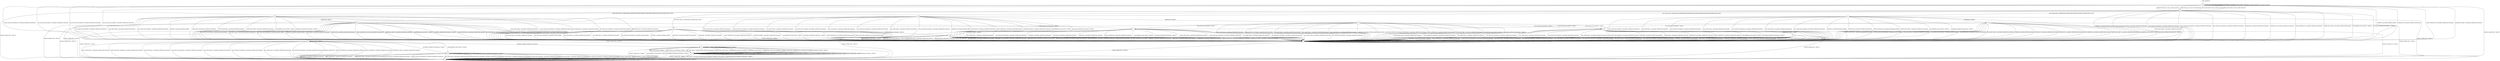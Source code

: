digraph g {
	graph [name=g];
	s0	[label=s0,
		shape=circle];
	s0 -> s0	[key=0,
		label="APPLICATION / Alert(FATAL,UNEXPECTED_MESSAGE)"];
	s0 -> s0	[key=1,
		label="Alert(WARNING,CLOSE_NOTIFY) / TIMEOUT"];
	s0 -> s0	[key=2,
		label="Alert(FATAL,UNEXPECTED_MESSAGE) / TIMEOUT"];
	s1	[label=s1,
		shape=circle];
	s0 -> s1	[key=0,
		label="ECDH_CLIENT_KEY_EXCHANGE / Alert(FATAL,UNEXPECTED_MESSAGE)"];
	s0 -> s1	[key=1,
		label="DH_CLIENT_KEY_EXCHANGE / Alert(FATAL,UNEXPECTED_MESSAGE)"];
	s0 -> s1	[key=2,
		label="PSK_CLIENT_KEY_EXCHANGE / Alert(FATAL,UNEXPECTED_MESSAGE)"];
	s0 -> s1	[key=3,
		label="RSA_CLIENT_KEY_EXCHANGE / Alert(FATAL,UNEXPECTED_MESSAGE)"];
	s0 -> s1	[key=4,
		label="FINISHED / Alert(FATAL,INTERNAL_ERROR)"];
	s0 -> s1	[key=5,
		label="CERTIFICATE / Alert(FATAL,UNEXPECTED_MESSAGE)"];
	s0 -> s1	[key=6,
		label="EMPTY_CERTIFICATE / Alert(FATAL,UNEXPECTED_MESSAGE)"];
	s0 -> s1	[key=7,
		label="CERTIFICATE_VERIFY / Alert(FATAL,UNEXPECTED_MESSAGE)"];
	s2	[label=s2,
		shape=circle];
	s0 -> s2	[key=0,
		label="ECDH_CLIENT_HELLO / HELLO_VERIFY_REQUEST"];
	s0 -> s2	[key=1,
		label="DH_CLIENT_HELLO / HELLO_VERIFY_REQUEST"];
	s0 -> s2	[key=2,
		label="PSK_CLIENT_HELLO / HELLO_VERIFY_REQUEST"];
	s0 -> s2	[key=3,
		label="RSA_CLIENT_HELLO / HELLO_VERIFY_REQUEST"];
	s4	[label=s4,
		shape=circle];
	s0 -> s4	[key=0,
		label="CHANGE_CIPHER_SPEC / TIMEOUT"];
	s1 -> s1	[key=0,
		label="ECDH_CLIENT_HELLO / TIMEOUT"];
	s1 -> s1	[key=1,
		label="ECDH_CLIENT_KEY_EXCHANGE / TIMEOUT"];
	s1 -> s1	[key=2,
		label="DH_CLIENT_HELLO / TIMEOUT"];
	s1 -> s1	[key=3,
		label="DH_CLIENT_KEY_EXCHANGE / TIMEOUT"];
	s1 -> s1	[key=4,
		label="PSK_CLIENT_HELLO / TIMEOUT"];
	s1 -> s1	[key=5,
		label="PSK_CLIENT_KEY_EXCHANGE / TIMEOUT"];
	s1 -> s1	[key=6,
		label="RSA_CLIENT_HELLO / TIMEOUT"];
	s1 -> s1	[key=7,
		label="RSA_CLIENT_KEY_EXCHANGE / TIMEOUT"];
	s1 -> s1	[key=8,
		label="FINISHED / TIMEOUT"];
	s1 -> s1	[key=9,
		label="APPLICATION / Alert(FATAL,UNEXPECTED_MESSAGE)"];
	s1 -> s1	[key=10,
		label="CERTIFICATE / TIMEOUT"];
	s1 -> s1	[key=11,
		label="EMPTY_CERTIFICATE / TIMEOUT"];
	s1 -> s1	[key=12,
		label="CERTIFICATE_VERIFY / TIMEOUT"];
	s1 -> s1	[key=13,
		label="Alert(WARNING,CLOSE_NOTIFY) / TIMEOUT"];
	s1 -> s1	[key=14,
		label="Alert(FATAL,UNEXPECTED_MESSAGE) / TIMEOUT"];
	s1 -> s4	[key=0,
		label="CHANGE_CIPHER_SPEC / TIMEOUT"];
	s2 -> s1	[key=0,
		label="ECDH_CLIENT_KEY_EXCHANGE / Alert(FATAL,UNEXPECTED_MESSAGE)"];
	s2 -> s1	[key=1,
		label="DH_CLIENT_KEY_EXCHANGE / Alert(FATAL,UNEXPECTED_MESSAGE)"];
	s2 -> s1	[key=2,
		label="PSK_CLIENT_KEY_EXCHANGE / Alert(FATAL,UNEXPECTED_MESSAGE)"];
	s2 -> s1	[key=3,
		label="RSA_CLIENT_KEY_EXCHANGE / Alert(FATAL,UNEXPECTED_MESSAGE)"];
	s2 -> s1	[key=4,
		label="FINISHED / Alert(FATAL,INTERNAL_ERROR)"];
	s2 -> s1	[key=5,
		label="APPLICATION / Alert(FATAL,UNEXPECTED_MESSAGE)"];
	s2 -> s1	[key=6,
		label="CERTIFICATE / Alert(FATAL,UNEXPECTED_MESSAGE)"];
	s2 -> s1	[key=7,
		label="EMPTY_CERTIFICATE / Alert(FATAL,UNEXPECTED_MESSAGE)"];
	s2 -> s1	[key=8,
		label="CERTIFICATE_VERIFY / Alert(FATAL,UNEXPECTED_MESSAGE)"];
	s2 -> s1	[key=9,
		label="Alert(WARNING,CLOSE_NOTIFY) / TIMEOUT"];
	s2 -> s1	[key=10,
		label="Alert(FATAL,UNEXPECTED_MESSAGE) / TIMEOUT"];
	s3	[label=s3,
		shape=circle];
	s2 -> s3	[key=0,
		label="ECDH_CLIENT_HELLO / SERVER_HELLO,CERTIFICATE,ECDHE_SERVER_KEY_EXCHANGE,CERTIFICATE_REQUEST,SERVER_HELLO_DONE"];
	s2 -> s4	[key=0,
		label="CHANGE_CIPHER_SPEC / TIMEOUT"];
	s5	[label=s5,
		shape=circle];
	s2 -> s5	[key=0,
		label="PSK_CLIENT_HELLO / SERVER_HELLO,SERVER_HELLO_DONE"];
	s9	[label=s9,
		shape=circle];
	s2 -> s9	[key=0,
		label="DH_CLIENT_HELLO / SERVER_HELLO,CERTIFICATE,DHE_SERVER_KEY_EXCHANGE,CERTIFICATE_REQUEST,SERVER_HELLO_DONE"];
	s11	[label=s11,
		shape=circle];
	s2 -> s11	[key=0,
		label="RSA_CLIENT_HELLO / SERVER_HELLO,CERTIFICATE,CERTIFICATE_REQUEST,SERVER_HELLO_DONE"];
	s3 -> s1	[key=0,
		label="ECDH_CLIENT_HELLO / Alert(FATAL,UNEXPECTED_MESSAGE)"];
	s3 -> s1	[key=1,
		label="ECDH_CLIENT_KEY_EXCHANGE / Alert(FATAL,UNEXPECTED_MESSAGE)"];
	s3 -> s1	[key=2,
		label="DH_CLIENT_HELLO / Alert(FATAL,UNEXPECTED_MESSAGE)"];
	s3 -> s1	[key=3,
		label="DH_CLIENT_KEY_EXCHANGE / Alert(FATAL,UNEXPECTED_MESSAGE)"];
	s3 -> s1	[key=4,
		label="PSK_CLIENT_HELLO / Alert(FATAL,UNEXPECTED_MESSAGE)"];
	s3 -> s1	[key=5,
		label="PSK_CLIENT_KEY_EXCHANGE / Alert(FATAL,UNEXPECTED_MESSAGE)"];
	s3 -> s1	[key=6,
		label="RSA_CLIENT_HELLO / Alert(FATAL,UNEXPECTED_MESSAGE)"];
	s3 -> s1	[key=7,
		label="RSA_CLIENT_KEY_EXCHANGE / Alert(FATAL,UNEXPECTED_MESSAGE)"];
	s3 -> s1	[key=8,
		label="FINISHED / Alert(FATAL,INTERNAL_ERROR)"];
	s3 -> s1	[key=9,
		label="APPLICATION / Alert(FATAL,UNEXPECTED_MESSAGE)"];
	s3 -> s1	[key=10,
		label="EMPTY_CERTIFICATE / Alert(FATAL,HANDSHAKE_FAILURE)"];
	s3 -> s1	[key=11,
		label="CERTIFICATE_VERIFY / Alert(FATAL,UNEXPECTED_MESSAGE)"];
	s3 -> s1	[key=12,
		label="Alert(WARNING,CLOSE_NOTIFY) / TIMEOUT"];
	s3 -> s1	[key=13,
		label="Alert(FATAL,UNEXPECTED_MESSAGE) / TIMEOUT"];
	s3 -> s4	[key=0,
		label="CHANGE_CIPHER_SPEC / TIMEOUT"];
	s6	[label=s6,
		shape=circle];
	s3 -> s6	[key=0,
		label="CERTIFICATE / TIMEOUT"];
	s4 -> s4	[key=0,
		label="ECDH_CLIENT_HELLO / TIMEOUT"];
	s4 -> s4	[key=1,
		label="ECDH_CLIENT_KEY_EXCHANGE / TIMEOUT"];
	s4 -> s4	[key=2,
		label="DH_CLIENT_HELLO / TIMEOUT"];
	s4 -> s4	[key=3,
		label="DH_CLIENT_KEY_EXCHANGE / TIMEOUT"];
	s4 -> s4	[key=4,
		label="PSK_CLIENT_HELLO / TIMEOUT"];
	s4 -> s4	[key=5,
		label="PSK_CLIENT_KEY_EXCHANGE / TIMEOUT"];
	s4 -> s4	[key=6,
		label="RSA_CLIENT_HELLO / TIMEOUT"];
	s4 -> s4	[key=7,
		label="RSA_CLIENT_KEY_EXCHANGE / TIMEOUT"];
	s4 -> s4	[key=8,
		label="CHANGE_CIPHER_SPEC / TIMEOUT"];
	s4 -> s4	[key=9,
		label="FINISHED / TIMEOUT"];
	s4 -> s4	[key=10,
		label="APPLICATION / TIMEOUT"];
	s4 -> s4	[key=11,
		label="CERTIFICATE / TIMEOUT"];
	s4 -> s4	[key=12,
		label="EMPTY_CERTIFICATE / TIMEOUT"];
	s4 -> s4	[key=13,
		label="CERTIFICATE_VERIFY / TIMEOUT"];
	s4 -> s4	[key=14,
		label="Alert(WARNING,CLOSE_NOTIFY) / TIMEOUT"];
	s4 -> s4	[key=15,
		label="Alert(FATAL,UNEXPECTED_MESSAGE) / TIMEOUT"];
	s5 -> s1	[key=0,
		label="ECDH_CLIENT_HELLO / Alert(FATAL,UNEXPECTED_MESSAGE)"];
	s5 -> s1	[key=1,
		label="ECDH_CLIENT_KEY_EXCHANGE / Alert(FATAL,DECODE_ERROR)"];
	s5 -> s1	[key=2,
		label="DH_CLIENT_HELLO / Alert(FATAL,UNEXPECTED_MESSAGE)"];
	s5 -> s1	[key=3,
		label="DH_CLIENT_KEY_EXCHANGE / Alert(FATAL,DECODE_ERROR)"];
	s5 -> s1	[key=4,
		label="PSK_CLIENT_HELLO / Alert(FATAL,UNEXPECTED_MESSAGE)"];
	s5 -> s1	[key=5,
		label="RSA_CLIENT_HELLO / Alert(FATAL,UNEXPECTED_MESSAGE)"];
	s5 -> s1	[key=6,
		label="RSA_CLIENT_KEY_EXCHANGE / Alert(FATAL,DECODE_ERROR)"];
	s5 -> s1	[key=7,
		label="FINISHED / Alert(FATAL,INTERNAL_ERROR)"];
	s5 -> s1	[key=8,
		label="APPLICATION / Alert(FATAL,UNEXPECTED_MESSAGE)"];
	s5 -> s1	[key=9,
		label="CERTIFICATE / Alert(FATAL,UNEXPECTED_MESSAGE)"];
	s5 -> s1	[key=10,
		label="EMPTY_CERTIFICATE / Alert(FATAL,UNEXPECTED_MESSAGE)"];
	s5 -> s1	[key=11,
		label="CERTIFICATE_VERIFY / Alert(FATAL,UNEXPECTED_MESSAGE)"];
	s5 -> s1	[key=12,
		label="Alert(WARNING,CLOSE_NOTIFY) / TIMEOUT"];
	s5 -> s1	[key=13,
		label="Alert(FATAL,UNEXPECTED_MESSAGE) / TIMEOUT"];
	s5 -> s4	[key=0,
		label="CHANGE_CIPHER_SPEC / TIMEOUT"];
	s7	[label=s7,
		shape=circle];
	s5 -> s7	[key=0,
		label="PSK_CLIENT_KEY_EXCHANGE / TIMEOUT"];
	s6 -> s1	[key=0,
		label="ECDH_CLIENT_HELLO / Alert(FATAL,UNEXPECTED_MESSAGE)"];
	s6 -> s1	[key=1,
		label="DH_CLIENT_HELLO / Alert(FATAL,UNEXPECTED_MESSAGE)"];
	s6 -> s1	[key=2,
		label="DH_CLIENT_KEY_EXCHANGE / Alert(FATAL,DECODE_ERROR)"];
	s6 -> s1	[key=3,
		label="PSK_CLIENT_HELLO / Alert(FATAL,UNEXPECTED_MESSAGE)"];
	s6 -> s1	[key=4,
		label="PSK_CLIENT_KEY_EXCHANGE / Alert(FATAL,DECODE_ERROR)"];
	s6 -> s1	[key=5,
		label="RSA_CLIENT_HELLO / Alert(FATAL,UNEXPECTED_MESSAGE)"];
	s6 -> s1	[key=6,
		label="RSA_CLIENT_KEY_EXCHANGE / Alert(FATAL,DECODE_ERROR)"];
	s6 -> s1	[key=7,
		label="FINISHED / Alert(FATAL,INTERNAL_ERROR)"];
	s6 -> s1	[key=8,
		label="APPLICATION / Alert(FATAL,UNEXPECTED_MESSAGE)"];
	s6 -> s1	[key=9,
		label="CERTIFICATE / Alert(FATAL,UNEXPECTED_MESSAGE)"];
	s6 -> s1	[key=10,
		label="EMPTY_CERTIFICATE / Alert(FATAL,UNEXPECTED_MESSAGE)"];
	s6 -> s1	[key=11,
		label="CERTIFICATE_VERIFY / Alert(FATAL,UNEXPECTED_MESSAGE)"];
	s6 -> s1	[key=12,
		label="Alert(WARNING,CLOSE_NOTIFY) / TIMEOUT"];
	s6 -> s1	[key=13,
		label="Alert(FATAL,UNEXPECTED_MESSAGE) / TIMEOUT"];
	s6 -> s4	[key=0,
		label="CHANGE_CIPHER_SPEC / TIMEOUT"];
	s17	[label=s17,
		shape=circle];
	s6 -> s17	[key=0,
		label="ECDH_CLIENT_KEY_EXCHANGE / TIMEOUT"];
	s7 -> s1	[key=0,
		label="ECDH_CLIENT_HELLO / Alert(FATAL,UNEXPECTED_MESSAGE)"];
	s7 -> s1	[key=1,
		label="ECDH_CLIENT_KEY_EXCHANGE / Alert(FATAL,UNEXPECTED_MESSAGE)"];
	s7 -> s1	[key=2,
		label="DH_CLIENT_HELLO / Alert(FATAL,UNEXPECTED_MESSAGE)"];
	s7 -> s1	[key=3,
		label="DH_CLIENT_KEY_EXCHANGE / Alert(FATAL,UNEXPECTED_MESSAGE)"];
	s7 -> s1	[key=4,
		label="PSK_CLIENT_HELLO / Alert(FATAL,UNEXPECTED_MESSAGE)"];
	s7 -> s1	[key=5,
		label="PSK_CLIENT_KEY_EXCHANGE / Alert(FATAL,UNEXPECTED_MESSAGE)"];
	s7 -> s1	[key=6,
		label="RSA_CLIENT_HELLO / Alert(FATAL,UNEXPECTED_MESSAGE)"];
	s7 -> s1	[key=7,
		label="RSA_CLIENT_KEY_EXCHANGE / Alert(FATAL,UNEXPECTED_MESSAGE)"];
	s7 -> s1	[key=8,
		label="FINISHED / Alert(FATAL,UNEXPECTED_MESSAGE)"];
	s7 -> s1	[key=9,
		label="APPLICATION / Alert(FATAL,UNEXPECTED_MESSAGE)"];
	s7 -> s1	[key=10,
		label="CERTIFICATE / Alert(FATAL,UNEXPECTED_MESSAGE)"];
	s7 -> s1	[key=11,
		label="EMPTY_CERTIFICATE / Alert(FATAL,UNEXPECTED_MESSAGE)"];
	s7 -> s1	[key=12,
		label="CERTIFICATE_VERIFY / Alert(FATAL,UNEXPECTED_MESSAGE)"];
	s7 -> s1	[key=13,
		label="Alert(WARNING,CLOSE_NOTIFY) / TIMEOUT"];
	s7 -> s1	[key=14,
		label="Alert(FATAL,UNEXPECTED_MESSAGE) / TIMEOUT"];
	s8	[label=s8,
		shape=circle];
	s7 -> s8	[key=0,
		label="CHANGE_CIPHER_SPEC / TIMEOUT"];
	s8 -> s4	[key=0,
		label="ECDH_CLIENT_HELLO / Alert(FATAL,UNEXPECTED_MESSAGE)"];
	s8 -> s4	[key=1,
		label="ECDH_CLIENT_KEY_EXCHANGE / Alert(FATAL,UNEXPECTED_MESSAGE)"];
	s8 -> s4	[key=2,
		label="DH_CLIENT_HELLO / Alert(FATAL,UNEXPECTED_MESSAGE)"];
	s8 -> s4	[key=3,
		label="DH_CLIENT_KEY_EXCHANGE / Alert(FATAL,UNEXPECTED_MESSAGE)"];
	s8 -> s4	[key=4,
		label="PSK_CLIENT_HELLO / Alert(FATAL,UNEXPECTED_MESSAGE)"];
	s8 -> s4	[key=5,
		label="PSK_CLIENT_KEY_EXCHANGE / Alert(FATAL,UNEXPECTED_MESSAGE)"];
	s8 -> s4	[key=6,
		label="RSA_CLIENT_HELLO / Alert(FATAL,UNEXPECTED_MESSAGE)"];
	s8 -> s4	[key=7,
		label="RSA_CLIENT_KEY_EXCHANGE / Alert(FATAL,UNEXPECTED_MESSAGE)"];
	s8 -> s4	[key=8,
		label="CHANGE_CIPHER_SPEC / TIMEOUT"];
	s8 -> s4	[key=9,
		label="CERTIFICATE / Alert(FATAL,UNEXPECTED_MESSAGE)"];
	s8 -> s4	[key=10,
		label="EMPTY_CERTIFICATE / Alert(FATAL,UNEXPECTED_MESSAGE)"];
	s8 -> s4	[key=11,
		label="CERTIFICATE_VERIFY / Alert(FATAL,UNEXPECTED_MESSAGE)"];
	s8 -> s8	[key=0,
		label="APPLICATION / TIMEOUT"];
	s15	[label=s15,
		shape=circle];
	s8 -> s15	[key=0,
		label="FINISHED / CHANGE_CIPHER_SPEC,FINISHED"];
	s18	[label=s18,
		shape=circle];
	s8 -> s18	[key=0,
		label="Alert(WARNING,CLOSE_NOTIFY) / TIMEOUT"];
	s8 -> s18	[key=1,
		label="Alert(FATAL,UNEXPECTED_MESSAGE) / TIMEOUT"];
	s9 -> s1	[key=0,
		label="ECDH_CLIENT_HELLO / Alert(FATAL,UNEXPECTED_MESSAGE)"];
	s9 -> s1	[key=1,
		label="ECDH_CLIENT_KEY_EXCHANGE / Alert(FATAL,UNEXPECTED_MESSAGE)"];
	s9 -> s1	[key=2,
		label="DH_CLIENT_HELLO / Alert(FATAL,UNEXPECTED_MESSAGE)"];
	s9 -> s1	[key=3,
		label="DH_CLIENT_KEY_EXCHANGE / Alert(FATAL,UNEXPECTED_MESSAGE)"];
	s9 -> s1	[key=4,
		label="PSK_CLIENT_HELLO / Alert(FATAL,UNEXPECTED_MESSAGE)"];
	s9 -> s1	[key=5,
		label="PSK_CLIENT_KEY_EXCHANGE / Alert(FATAL,UNEXPECTED_MESSAGE)"];
	s9 -> s1	[key=6,
		label="RSA_CLIENT_HELLO / Alert(FATAL,UNEXPECTED_MESSAGE)"];
	s9 -> s1	[key=7,
		label="RSA_CLIENT_KEY_EXCHANGE / Alert(FATAL,UNEXPECTED_MESSAGE)"];
	s9 -> s1	[key=8,
		label="FINISHED / Alert(FATAL,INTERNAL_ERROR)"];
	s9 -> s1	[key=9,
		label="APPLICATION / Alert(FATAL,UNEXPECTED_MESSAGE)"];
	s9 -> s1	[key=10,
		label="EMPTY_CERTIFICATE / Alert(FATAL,HANDSHAKE_FAILURE)"];
	s9 -> s1	[key=11,
		label="CERTIFICATE_VERIFY / Alert(FATAL,UNEXPECTED_MESSAGE)"];
	s9 -> s1	[key=12,
		label="Alert(WARNING,CLOSE_NOTIFY) / TIMEOUT"];
	s9 -> s1	[key=13,
		label="Alert(FATAL,UNEXPECTED_MESSAGE) / TIMEOUT"];
	s9 -> s4	[key=0,
		label="CHANGE_CIPHER_SPEC / TIMEOUT"];
	s10	[label=s10,
		shape=circle];
	s9 -> s10	[key=0,
		label="CERTIFICATE / TIMEOUT"];
	s10 -> s1	[key=0,
		label="ECDH_CLIENT_HELLO / Alert(FATAL,UNEXPECTED_MESSAGE)"];
	s10 -> s1	[key=1,
		label="ECDH_CLIENT_KEY_EXCHANGE / Alert(FATAL,DECODE_ERROR)"];
	s10 -> s1	[key=2,
		label="DH_CLIENT_HELLO / Alert(FATAL,UNEXPECTED_MESSAGE)"];
	s10 -> s1	[key=3,
		label="PSK_CLIENT_HELLO / Alert(FATAL,UNEXPECTED_MESSAGE)"];
	s10 -> s1	[key=4,
		label="RSA_CLIENT_HELLO / Alert(FATAL,UNEXPECTED_MESSAGE)"];
	s10 -> s1	[key=5,
		label="FINISHED / Alert(FATAL,INTERNAL_ERROR)"];
	s10 -> s1	[key=6,
		label="APPLICATION / Alert(FATAL,UNEXPECTED_MESSAGE)"];
	s10 -> s1	[key=7,
		label="CERTIFICATE / Alert(FATAL,UNEXPECTED_MESSAGE)"];
	s10 -> s1	[key=8,
		label="EMPTY_CERTIFICATE / Alert(FATAL,UNEXPECTED_MESSAGE)"];
	s10 -> s1	[key=9,
		label="CERTIFICATE_VERIFY / Alert(FATAL,UNEXPECTED_MESSAGE)"];
	s10 -> s1	[key=10,
		label="Alert(WARNING,CLOSE_NOTIFY) / TIMEOUT"];
	s10 -> s1	[key=11,
		label="Alert(FATAL,UNEXPECTED_MESSAGE) / TIMEOUT"];
	s10 -> s4	[key=0,
		label="CHANGE_CIPHER_SPEC / TIMEOUT"];
	s13	[label=s13,
		shape=circle];
	s10 -> s13	[key=0,
		label="PSK_CLIENT_KEY_EXCHANGE / TIMEOUT"];
	s10 -> s13	[key=1,
		label="RSA_CLIENT_KEY_EXCHANGE / TIMEOUT"];
	s10 -> s17	[key=0,
		label="DH_CLIENT_KEY_EXCHANGE / TIMEOUT"];
	s11 -> s1	[key=0,
		label="ECDH_CLIENT_HELLO / Alert(FATAL,UNEXPECTED_MESSAGE)"];
	s11 -> s1	[key=1,
		label="ECDH_CLIENT_KEY_EXCHANGE / Alert(FATAL,UNEXPECTED_MESSAGE)"];
	s11 -> s1	[key=2,
		label="DH_CLIENT_HELLO / Alert(FATAL,UNEXPECTED_MESSAGE)"];
	s11 -> s1	[key=3,
		label="DH_CLIENT_KEY_EXCHANGE / Alert(FATAL,UNEXPECTED_MESSAGE)"];
	s11 -> s1	[key=4,
		label="PSK_CLIENT_HELLO / Alert(FATAL,UNEXPECTED_MESSAGE)"];
	s11 -> s1	[key=5,
		label="PSK_CLIENT_KEY_EXCHANGE / Alert(FATAL,UNEXPECTED_MESSAGE)"];
	s11 -> s1	[key=6,
		label="RSA_CLIENT_HELLO / Alert(FATAL,UNEXPECTED_MESSAGE)"];
	s11 -> s1	[key=7,
		label="RSA_CLIENT_KEY_EXCHANGE / Alert(FATAL,UNEXPECTED_MESSAGE)"];
	s11 -> s1	[key=8,
		label="FINISHED / Alert(FATAL,INTERNAL_ERROR)"];
	s11 -> s1	[key=9,
		label="APPLICATION / Alert(FATAL,UNEXPECTED_MESSAGE)"];
	s11 -> s1	[key=10,
		label="EMPTY_CERTIFICATE / Alert(FATAL,HANDSHAKE_FAILURE)"];
	s11 -> s1	[key=11,
		label="CERTIFICATE_VERIFY / Alert(FATAL,UNEXPECTED_MESSAGE)"];
	s11 -> s1	[key=12,
		label="Alert(WARNING,CLOSE_NOTIFY) / TIMEOUT"];
	s11 -> s1	[key=13,
		label="Alert(FATAL,UNEXPECTED_MESSAGE) / TIMEOUT"];
	s11 -> s4	[key=0,
		label="CHANGE_CIPHER_SPEC / TIMEOUT"];
	s12	[label=s12,
		shape=circle];
	s11 -> s12	[key=0,
		label="CERTIFICATE / TIMEOUT"];
	s12 -> s1	[key=0,
		label="ECDH_CLIENT_HELLO / Alert(FATAL,UNEXPECTED_MESSAGE)"];
	s12 -> s1	[key=1,
		label="ECDH_CLIENT_KEY_EXCHANGE / Alert(FATAL,DECODE_ERROR)"];
	s12 -> s1	[key=2,
		label="DH_CLIENT_HELLO / Alert(FATAL,UNEXPECTED_MESSAGE)"];
	s12 -> s1	[key=3,
		label="DH_CLIENT_KEY_EXCHANGE / Alert(FATAL,DECRYPT_ERROR)"];
	s12 -> s1	[key=4,
		label="PSK_CLIENT_HELLO / Alert(FATAL,UNEXPECTED_MESSAGE)"];
	s12 -> s1	[key=5,
		label="RSA_CLIENT_HELLO / Alert(FATAL,UNEXPECTED_MESSAGE)"];
	s12 -> s1	[key=6,
		label="FINISHED / Alert(FATAL,INTERNAL_ERROR)"];
	s12 -> s1	[key=7,
		label="APPLICATION / Alert(FATAL,UNEXPECTED_MESSAGE)"];
	s12 -> s1	[key=8,
		label="CERTIFICATE / Alert(FATAL,UNEXPECTED_MESSAGE)"];
	s12 -> s1	[key=9,
		label="EMPTY_CERTIFICATE / Alert(FATAL,UNEXPECTED_MESSAGE)"];
	s12 -> s1	[key=10,
		label="CERTIFICATE_VERIFY / Alert(FATAL,UNEXPECTED_MESSAGE)"];
	s12 -> s1	[key=11,
		label="Alert(WARNING,CLOSE_NOTIFY) / TIMEOUT"];
	s12 -> s1	[key=12,
		label="Alert(FATAL,UNEXPECTED_MESSAGE) / TIMEOUT"];
	s12 -> s4	[key=0,
		label="CHANGE_CIPHER_SPEC / TIMEOUT"];
	s12 -> s13	[key=0,
		label="PSK_CLIENT_KEY_EXCHANGE / TIMEOUT"];
	s12 -> s17	[key=0,
		label="RSA_CLIENT_KEY_EXCHANGE / TIMEOUT"];
	s13 -> s1	[key=0,
		label="ECDH_CLIENT_HELLO / Alert(FATAL,UNEXPECTED_MESSAGE)"];
	s13 -> s1	[key=1,
		label="ECDH_CLIENT_KEY_EXCHANGE / Alert(FATAL,UNEXPECTED_MESSAGE)"];
	s13 -> s1	[key=2,
		label="DH_CLIENT_HELLO / Alert(FATAL,UNEXPECTED_MESSAGE)"];
	s13 -> s1	[key=3,
		label="DH_CLIENT_KEY_EXCHANGE / Alert(FATAL,UNEXPECTED_MESSAGE)"];
	s13 -> s1	[key=4,
		label="PSK_CLIENT_HELLO / Alert(FATAL,UNEXPECTED_MESSAGE)"];
	s13 -> s1	[key=5,
		label="PSK_CLIENT_KEY_EXCHANGE / Alert(FATAL,UNEXPECTED_MESSAGE)"];
	s13 -> s1	[key=6,
		label="RSA_CLIENT_HELLO / Alert(FATAL,UNEXPECTED_MESSAGE)"];
	s13 -> s1	[key=7,
		label="RSA_CLIENT_KEY_EXCHANGE / Alert(FATAL,UNEXPECTED_MESSAGE)"];
	s13 -> s1	[key=8,
		label="FINISHED / Alert(FATAL,UNEXPECTED_MESSAGE)"];
	s13 -> s1	[key=9,
		label="APPLICATION / Alert(FATAL,UNEXPECTED_MESSAGE)"];
	s13 -> s1	[key=10,
		label="CERTIFICATE / Alert(FATAL,UNEXPECTED_MESSAGE)"];
	s13 -> s1	[key=11,
		label="EMPTY_CERTIFICATE / Alert(FATAL,UNEXPECTED_MESSAGE)"];
	s13 -> s1	[key=12,
		label="Alert(WARNING,CLOSE_NOTIFY) / TIMEOUT"];
	s13 -> s1	[key=13,
		label="Alert(FATAL,UNEXPECTED_MESSAGE) / TIMEOUT"];
	s13 -> s4	[key=0,
		label="CHANGE_CIPHER_SPEC / TIMEOUT"];
	s14	[label=s14,
		shape=circle];
	s13 -> s14	[key=0,
		label="CERTIFICATE_VERIFY / TIMEOUT"];
	s14 -> s1	[key=0,
		label="ECDH_CLIENT_HELLO / Alert(FATAL,UNEXPECTED_MESSAGE)"];
	s14 -> s1	[key=1,
		label="ECDH_CLIENT_KEY_EXCHANGE / Alert(FATAL,UNEXPECTED_MESSAGE)"];
	s14 -> s1	[key=2,
		label="DH_CLIENT_HELLO / Alert(FATAL,UNEXPECTED_MESSAGE)"];
	s14 -> s1	[key=3,
		label="DH_CLIENT_KEY_EXCHANGE / Alert(FATAL,UNEXPECTED_MESSAGE)"];
	s14 -> s1	[key=4,
		label="PSK_CLIENT_HELLO / Alert(FATAL,UNEXPECTED_MESSAGE)"];
	s14 -> s1	[key=5,
		label="PSK_CLIENT_KEY_EXCHANGE / Alert(FATAL,UNEXPECTED_MESSAGE)"];
	s14 -> s1	[key=6,
		label="RSA_CLIENT_HELLO / Alert(FATAL,UNEXPECTED_MESSAGE)"];
	s14 -> s1	[key=7,
		label="RSA_CLIENT_KEY_EXCHANGE / Alert(FATAL,UNEXPECTED_MESSAGE)"];
	s14 -> s1	[key=8,
		label="FINISHED / Alert(FATAL,UNEXPECTED_MESSAGE)"];
	s14 -> s1	[key=9,
		label="APPLICATION / Alert(FATAL,UNEXPECTED_MESSAGE)"];
	s14 -> s1	[key=10,
		label="CERTIFICATE / Alert(FATAL,UNEXPECTED_MESSAGE)"];
	s14 -> s1	[key=11,
		label="EMPTY_CERTIFICATE / Alert(FATAL,UNEXPECTED_MESSAGE)"];
	s14 -> s1	[key=12,
		label="CERTIFICATE_VERIFY / Alert(FATAL,UNEXPECTED_MESSAGE)"];
	s14 -> s1	[key=13,
		label="Alert(WARNING,CLOSE_NOTIFY) / TIMEOUT"];
	s14 -> s1	[key=14,
		label="Alert(FATAL,UNEXPECTED_MESSAGE) / TIMEOUT"];
	s14 -> s4	[key=0,
		label="CHANGE_CIPHER_SPEC / TIMEOUT"];
	s15 -> s4	[key=0,
		label="CHANGE_CIPHER_SPEC / TIMEOUT"];
	s15 -> s4	[key=1,
		label="Alert(WARNING,CLOSE_NOTIFY) / TIMEOUT"];
	s15 -> s4	[key=2,
		label="Alert(FATAL,UNEXPECTED_MESSAGE) / TIMEOUT"];
	s15 -> s15	[key=0,
		label="FINISHED / CHANGE_CIPHER_SPEC,FINISHED"];
	s15 -> s15	[key=1,
		label="APPLICATION / TIMEOUT"];
	s16	[label=s16,
		shape=circle];
	s15 -> s16	[key=0,
		label="ECDH_CLIENT_HELLO / TIMEOUT"];
	s15 -> s16	[key=1,
		label="ECDH_CLIENT_KEY_EXCHANGE / TIMEOUT"];
	s15 -> s16	[key=2,
		label="DH_CLIENT_HELLO / TIMEOUT"];
	s15 -> s16	[key=3,
		label="DH_CLIENT_KEY_EXCHANGE / TIMEOUT"];
	s15 -> s16	[key=4,
		label="PSK_CLIENT_HELLO / TIMEOUT"];
	s15 -> s16	[key=5,
		label="PSK_CLIENT_KEY_EXCHANGE / TIMEOUT"];
	s15 -> s16	[key=6,
		label="RSA_CLIENT_HELLO / TIMEOUT"];
	s15 -> s16	[key=7,
		label="RSA_CLIENT_KEY_EXCHANGE / TIMEOUT"];
	s15 -> s16	[key=8,
		label="CERTIFICATE / TIMEOUT"];
	s15 -> s16	[key=9,
		label="EMPTY_CERTIFICATE / TIMEOUT"];
	s15 -> s16	[key=10,
		label="CERTIFICATE_VERIFY / TIMEOUT"];
	s16 -> s4	[key=0,
		label="CHANGE_CIPHER_SPEC / TIMEOUT"];
	s16 -> s4	[key=1,
		label="APPLICATION / Alert(FATAL,UNEXPECTED_MESSAGE)"];
	s16 -> s4	[key=2,
		label="Alert(WARNING,CLOSE_NOTIFY) / TIMEOUT"];
	s16 -> s4	[key=3,
		label="Alert(FATAL,UNEXPECTED_MESSAGE) / TIMEOUT"];
	s16 -> s16	[key=0,
		label="ECDH_CLIENT_HELLO / TIMEOUT"];
	s16 -> s16	[key=1,
		label="ECDH_CLIENT_KEY_EXCHANGE / TIMEOUT"];
	s16 -> s16	[key=2,
		label="DH_CLIENT_HELLO / TIMEOUT"];
	s16 -> s16	[key=3,
		label="DH_CLIENT_KEY_EXCHANGE / TIMEOUT"];
	s16 -> s16	[key=4,
		label="PSK_CLIENT_HELLO / TIMEOUT"];
	s16 -> s16	[key=5,
		label="PSK_CLIENT_KEY_EXCHANGE / TIMEOUT"];
	s16 -> s16	[key=6,
		label="RSA_CLIENT_HELLO / TIMEOUT"];
	s16 -> s16	[key=7,
		label="RSA_CLIENT_KEY_EXCHANGE / TIMEOUT"];
	s16 -> s16	[key=8,
		label="FINISHED / TIMEOUT"];
	s16 -> s16	[key=9,
		label="CERTIFICATE / TIMEOUT"];
	s16 -> s16	[key=10,
		label="EMPTY_CERTIFICATE / TIMEOUT"];
	s16 -> s16	[key=11,
		label="CERTIFICATE_VERIFY / TIMEOUT"];
	s17 -> s1	[key=0,
		label="ECDH_CLIENT_HELLO / Alert(FATAL,UNEXPECTED_MESSAGE)"];
	s17 -> s1	[key=1,
		label="ECDH_CLIENT_KEY_EXCHANGE / Alert(FATAL,UNEXPECTED_MESSAGE)"];
	s17 -> s1	[key=2,
		label="DH_CLIENT_HELLO / Alert(FATAL,UNEXPECTED_MESSAGE)"];
	s17 -> s1	[key=3,
		label="DH_CLIENT_KEY_EXCHANGE / Alert(FATAL,UNEXPECTED_MESSAGE)"];
	s17 -> s1	[key=4,
		label="PSK_CLIENT_HELLO / Alert(FATAL,UNEXPECTED_MESSAGE)"];
	s17 -> s1	[key=5,
		label="PSK_CLIENT_KEY_EXCHANGE / Alert(FATAL,UNEXPECTED_MESSAGE)"];
	s17 -> s1	[key=6,
		label="RSA_CLIENT_HELLO / Alert(FATAL,UNEXPECTED_MESSAGE)"];
	s17 -> s1	[key=7,
		label="RSA_CLIENT_KEY_EXCHANGE / Alert(FATAL,UNEXPECTED_MESSAGE)"];
	s17 -> s1	[key=8,
		label="FINISHED / Alert(FATAL,UNEXPECTED_MESSAGE)"];
	s17 -> s1	[key=9,
		label="APPLICATION / Alert(FATAL,UNEXPECTED_MESSAGE)"];
	s17 -> s1	[key=10,
		label="CERTIFICATE / Alert(FATAL,UNEXPECTED_MESSAGE)"];
	s17 -> s1	[key=11,
		label="EMPTY_CERTIFICATE / Alert(FATAL,UNEXPECTED_MESSAGE)"];
	s17 -> s1	[key=12,
		label="Alert(WARNING,CLOSE_NOTIFY) / TIMEOUT"];
	s17 -> s1	[key=13,
		label="Alert(FATAL,UNEXPECTED_MESSAGE) / TIMEOUT"];
	s17 -> s4	[key=0,
		label="CHANGE_CIPHER_SPEC / TIMEOUT"];
	s17 -> s7	[key=0,
		label="CERTIFICATE_VERIFY / TIMEOUT"];
	s18 -> s4	[key=0,
		label="ECDH_CLIENT_HELLO / Alert(FATAL,UNEXPECTED_MESSAGE)"];
	s18 -> s4	[key=1,
		label="ECDH_CLIENT_KEY_EXCHANGE / Alert(FATAL,UNEXPECTED_MESSAGE)"];
	s18 -> s4	[key=2,
		label="DH_CLIENT_HELLO / Alert(FATAL,UNEXPECTED_MESSAGE)"];
	s18 -> s4	[key=3,
		label="DH_CLIENT_KEY_EXCHANGE / Alert(FATAL,UNEXPECTED_MESSAGE)"];
	s18 -> s4	[key=4,
		label="PSK_CLIENT_HELLO / Alert(FATAL,UNEXPECTED_MESSAGE)"];
	s18 -> s4	[key=5,
		label="PSK_CLIENT_KEY_EXCHANGE / Alert(FATAL,UNEXPECTED_MESSAGE)"];
	s18 -> s4	[key=6,
		label="RSA_CLIENT_HELLO / Alert(FATAL,UNEXPECTED_MESSAGE)"];
	s18 -> s4	[key=7,
		label="RSA_CLIENT_KEY_EXCHANGE / Alert(FATAL,UNEXPECTED_MESSAGE)"];
	s18 -> s4	[key=8,
		label="CHANGE_CIPHER_SPEC / TIMEOUT"];
	s18 -> s4	[key=9,
		label="FINISHED / CHANGE_CIPHER_SPEC,FINISHED"];
	s18 -> s4	[key=10,
		label="CERTIFICATE / Alert(FATAL,UNEXPECTED_MESSAGE)"];
	s18 -> s4	[key=11,
		label="EMPTY_CERTIFICATE / Alert(FATAL,UNEXPECTED_MESSAGE)"];
	s18 -> s4	[key=12,
		label="CERTIFICATE_VERIFY / Alert(FATAL,UNEXPECTED_MESSAGE)"];
	s18 -> s18	[key=0,
		label="APPLICATION / TIMEOUT"];
	s18 -> s18	[key=1,
		label="Alert(WARNING,CLOSE_NOTIFY) / TIMEOUT"];
	s18 -> s18	[key=2,
		label="Alert(FATAL,UNEXPECTED_MESSAGE) / TIMEOUT"];
	__start0	[height=0,
		shape=none,
		width=0];
	__start0 -> s0	[key=0];
	__start0 -> __start0	[key=0,
		label="Self loop"];
}
